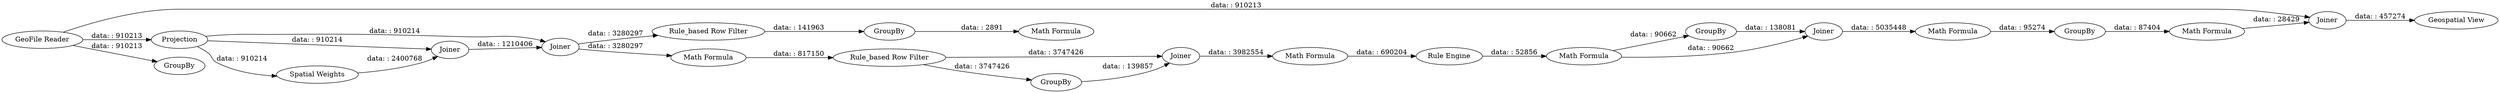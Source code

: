 digraph {
	"-4085070656810133199_13" [label=Joiner]
	"-4085070656810133199_19" [label="Math Formula"]
	"-4085070656810133199_1" [label="GeoFile Reader"]
	"-4085070656810133199_22" [label=Joiner]
	"-4085070656810133199_17" [label=GroupBy]
	"-4085070656810133199_6" [label=Joiner]
	"-4085070656810133199_15" [label="Rule Engine"]
	"-4085070656810133199_5" [label=Joiner]
	"-4085070656810133199_11" [label="Rule_based Row Filter"]
	"-4085070656810133199_21" [label="Math Formula"]
	"-4085070656810133199_23" [label="Geospatial View"]
	"-4085070656810133199_18" [label=Joiner]
	"-4085070656810133199_20" [label=GroupBy]
	"-4085070656810133199_12" [label=GroupBy]
	"-4085070656810133199_8" [label=GroupBy]
	"-4085070656810133199_7" [label="Rule_based Row Filter"]
	"-4085070656810133199_4" [label="Spatial Weights"]
	"-4085070656810133199_3" [label=Projection]
	"-4085070656810133199_14" [label="Math Formula"]
	"-4085070656810133199_16" [label="Math Formula"]
	"-4085070656810133199_2" [label=GroupBy]
	"-4085070656810133199_9" [label="Math Formula"]
	"-4085070656810133199_10" [label="Math Formula"]
	"-4085070656810133199_4" -> "-4085070656810133199_5" [label="data: : 2400768"]
	"-4085070656810133199_16" -> "-4085070656810133199_18" [label="data: : 90662"]
	"-4085070656810133199_18" -> "-4085070656810133199_19" [label="data: : 5035448"]
	"-4085070656810133199_8" -> "-4085070656810133199_9" [label="data: : 2891"]
	"-4085070656810133199_5" -> "-4085070656810133199_6" [label="data: : 1210406"]
	"-4085070656810133199_6" -> "-4085070656810133199_7" [label="data: : 3280297"]
	"-4085070656810133199_7" -> "-4085070656810133199_8" [label="data: : 141963"]
	"-4085070656810133199_11" -> "-4085070656810133199_13" [label="data: : 3747426"]
	"-4085070656810133199_14" -> "-4085070656810133199_15" [label="data: : 690204"]
	"-4085070656810133199_19" -> "-4085070656810133199_20" [label="data: : 95274"]
	"-4085070656810133199_20" -> "-4085070656810133199_21" [label="data: : 87404"]
	"-4085070656810133199_11" -> "-4085070656810133199_12" [label="data: : 3747426"]
	"-4085070656810133199_17" -> "-4085070656810133199_18" [label="data: : 138081"]
	"-4085070656810133199_3" -> "-4085070656810133199_6" [label="data: : 910214"]
	"-4085070656810133199_15" -> "-4085070656810133199_16" [label="data: : 52856"]
	"-4085070656810133199_6" -> "-4085070656810133199_10" [label="data: : 3280297"]
	"-4085070656810133199_1" -> "-4085070656810133199_22" [label="data: : 910213"]
	"-4085070656810133199_3" -> "-4085070656810133199_5" [label="data: : 910214"]
	"-4085070656810133199_12" -> "-4085070656810133199_13" [label="data: : 139857"]
	"-4085070656810133199_13" -> "-4085070656810133199_14" [label="data: : 3982554"]
	"-4085070656810133199_10" -> "-4085070656810133199_11" [label="data: : 817150"]
	"-4085070656810133199_16" -> "-4085070656810133199_17" [label="data: : 90662"]
	"-4085070656810133199_1" -> "-4085070656810133199_3" [label="data: : 910213"]
	"-4085070656810133199_21" -> "-4085070656810133199_22" [label="data: : 28429"]
	"-4085070656810133199_22" -> "-4085070656810133199_23" [label="data: : 457274"]
	"-4085070656810133199_1" -> "-4085070656810133199_2" [label="data: : 910213"]
	"-4085070656810133199_3" -> "-4085070656810133199_4" [label="data: : 910214"]
	rankdir=LR
}
